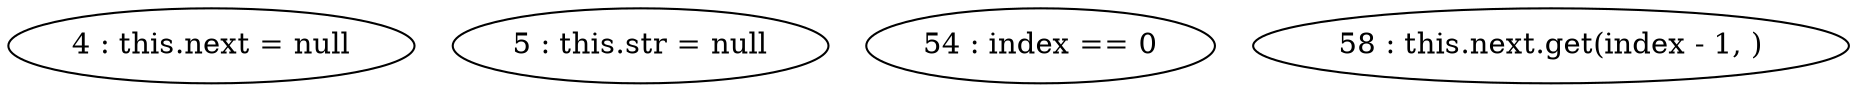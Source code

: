 digraph G {
"4 : this.next = null"
"5 : this.str = null"
"54 : index == 0"
"58 : this.next.get(index - 1, )"
}